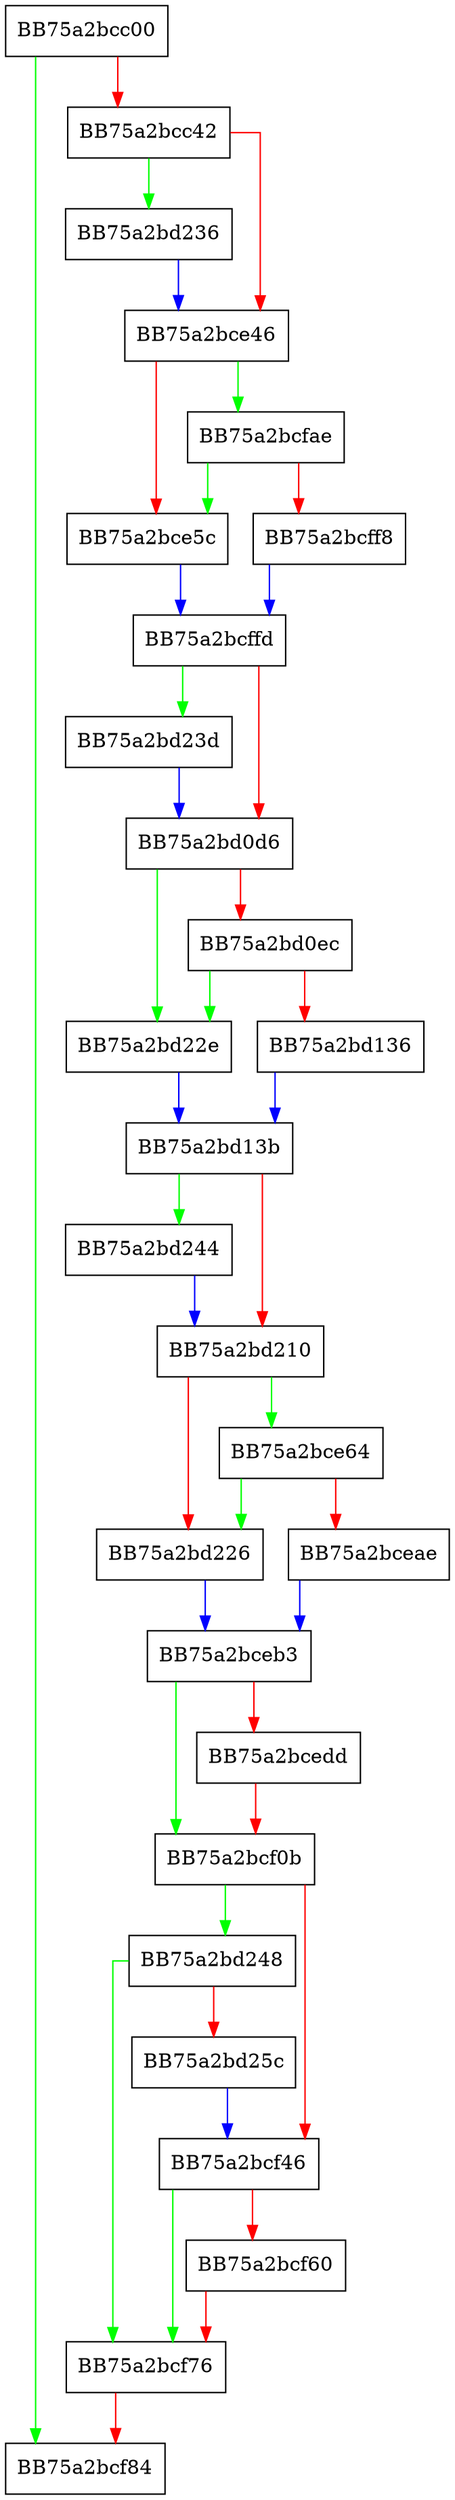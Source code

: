 digraph set_configuration {
  node [shape="box"];
  graph [splines=ortho];
  BB75a2bcc00 -> BB75a2bcf84 [color="green"];
  BB75a2bcc00 -> BB75a2bcc42 [color="red"];
  BB75a2bcc42 -> BB75a2bd236 [color="green"];
  BB75a2bcc42 -> BB75a2bce46 [color="red"];
  BB75a2bce46 -> BB75a2bcfae [color="green"];
  BB75a2bce46 -> BB75a2bce5c [color="red"];
  BB75a2bce5c -> BB75a2bcffd [color="blue"];
  BB75a2bce64 -> BB75a2bd226 [color="green"];
  BB75a2bce64 -> BB75a2bceae [color="red"];
  BB75a2bceae -> BB75a2bceb3 [color="blue"];
  BB75a2bceb3 -> BB75a2bcf0b [color="green"];
  BB75a2bceb3 -> BB75a2bcedd [color="red"];
  BB75a2bcedd -> BB75a2bcf0b [color="red"];
  BB75a2bcf0b -> BB75a2bd248 [color="green"];
  BB75a2bcf0b -> BB75a2bcf46 [color="red"];
  BB75a2bcf46 -> BB75a2bcf76 [color="green"];
  BB75a2bcf46 -> BB75a2bcf60 [color="red"];
  BB75a2bcf60 -> BB75a2bcf76 [color="red"];
  BB75a2bcf76 -> BB75a2bcf84 [color="red"];
  BB75a2bcfae -> BB75a2bce5c [color="green"];
  BB75a2bcfae -> BB75a2bcff8 [color="red"];
  BB75a2bcff8 -> BB75a2bcffd [color="blue"];
  BB75a2bcffd -> BB75a2bd23d [color="green"];
  BB75a2bcffd -> BB75a2bd0d6 [color="red"];
  BB75a2bd0d6 -> BB75a2bd22e [color="green"];
  BB75a2bd0d6 -> BB75a2bd0ec [color="red"];
  BB75a2bd0ec -> BB75a2bd22e [color="green"];
  BB75a2bd0ec -> BB75a2bd136 [color="red"];
  BB75a2bd136 -> BB75a2bd13b [color="blue"];
  BB75a2bd13b -> BB75a2bd244 [color="green"];
  BB75a2bd13b -> BB75a2bd210 [color="red"];
  BB75a2bd210 -> BB75a2bce64 [color="green"];
  BB75a2bd210 -> BB75a2bd226 [color="red"];
  BB75a2bd226 -> BB75a2bceb3 [color="blue"];
  BB75a2bd22e -> BB75a2bd13b [color="blue"];
  BB75a2bd236 -> BB75a2bce46 [color="blue"];
  BB75a2bd23d -> BB75a2bd0d6 [color="blue"];
  BB75a2bd244 -> BB75a2bd210 [color="blue"];
  BB75a2bd248 -> BB75a2bcf76 [color="green"];
  BB75a2bd248 -> BB75a2bd25c [color="red"];
  BB75a2bd25c -> BB75a2bcf46 [color="blue"];
}